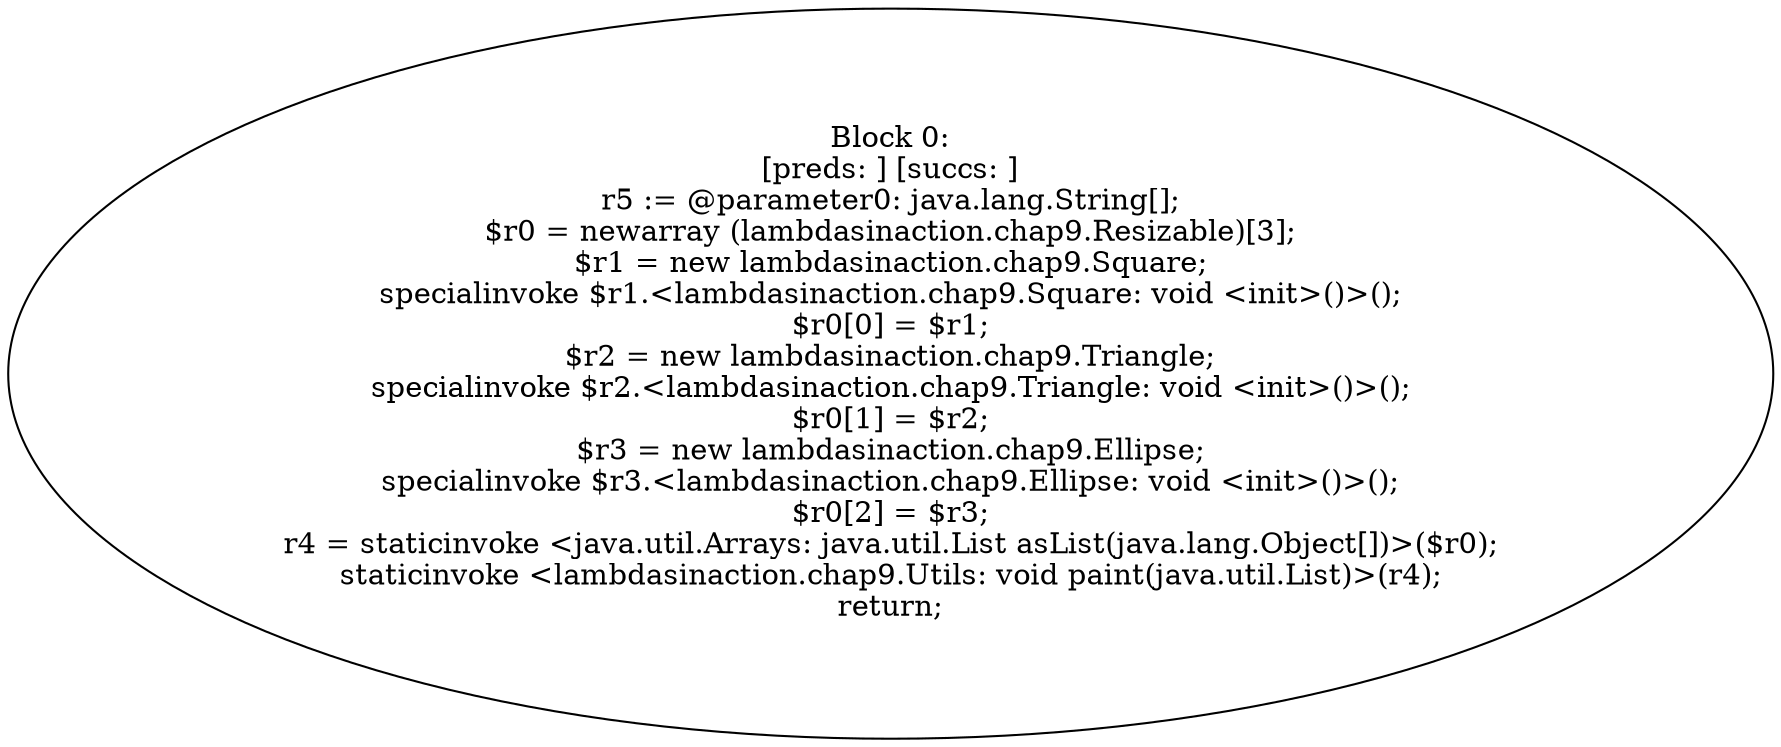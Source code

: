 digraph "unitGraph" {
    "Block 0:
[preds: ] [succs: ]
r5 := @parameter0: java.lang.String[];
$r0 = newarray (lambdasinaction.chap9.Resizable)[3];
$r1 = new lambdasinaction.chap9.Square;
specialinvoke $r1.<lambdasinaction.chap9.Square: void <init>()>();
$r0[0] = $r1;
$r2 = new lambdasinaction.chap9.Triangle;
specialinvoke $r2.<lambdasinaction.chap9.Triangle: void <init>()>();
$r0[1] = $r2;
$r3 = new lambdasinaction.chap9.Ellipse;
specialinvoke $r3.<lambdasinaction.chap9.Ellipse: void <init>()>();
$r0[2] = $r3;
r4 = staticinvoke <java.util.Arrays: java.util.List asList(java.lang.Object[])>($r0);
staticinvoke <lambdasinaction.chap9.Utils: void paint(java.util.List)>(r4);
return;
"
}
